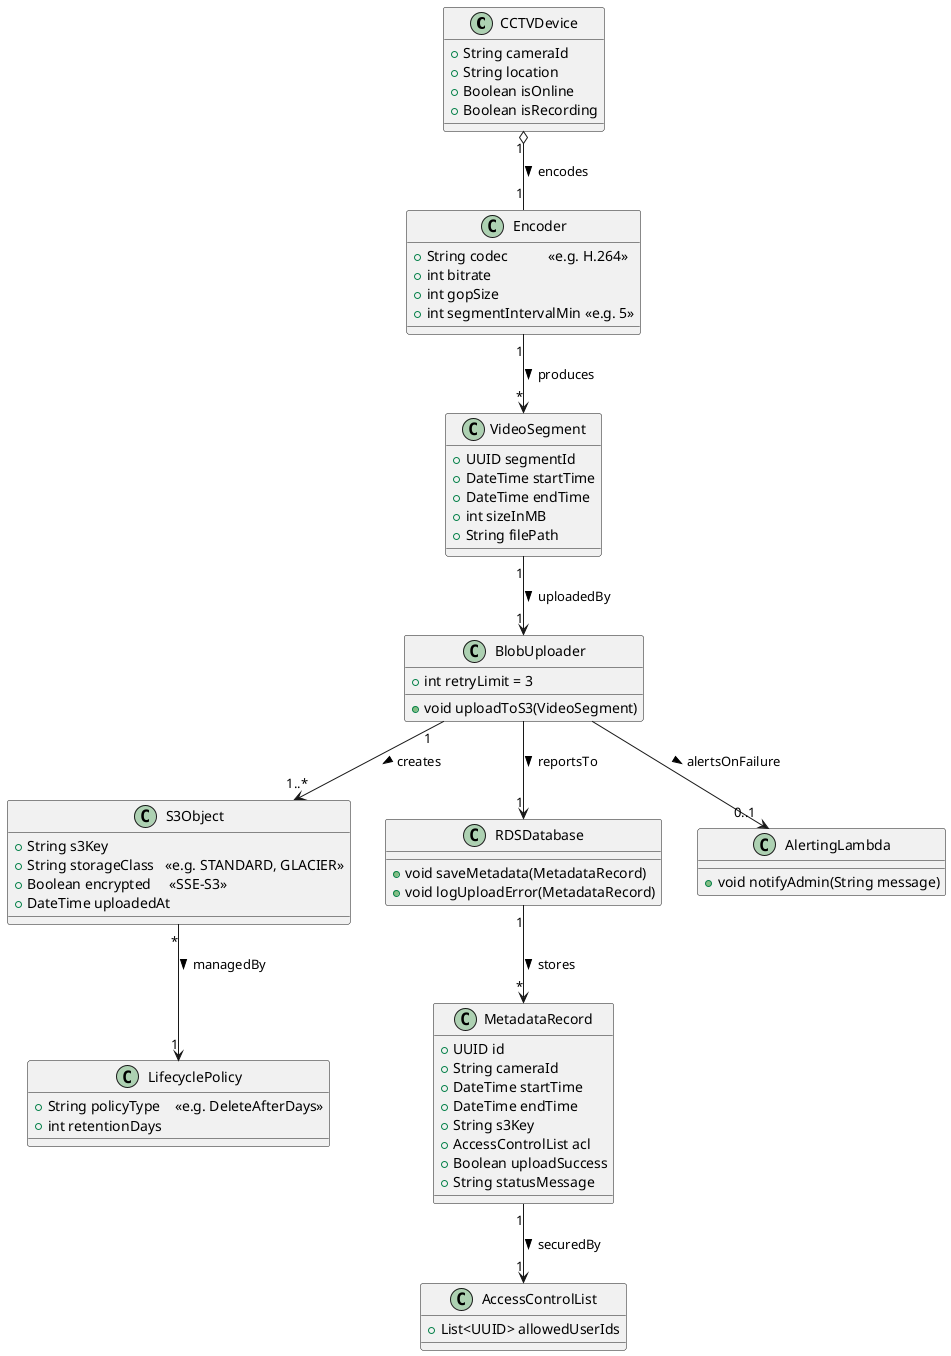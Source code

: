 @startuml
'== Video Recording and Metadata Storage ==

class CCTVDevice {
    +String cameraId
    +String location
    +Boolean isOnline
    +Boolean isRecording
}

class Encoder {
    +String codec           <<e.g. H.264>>
    +int bitrate
    +int gopSize
    +int segmentIntervalMin <<e.g. 5>>
}

class VideoSegment {
    +UUID segmentId
    +DateTime startTime
    +DateTime endTime
    +int sizeInMB
    +String filePath
}

class BlobUploader {
    +int retryLimit = 3
    +void uploadToS3(VideoSegment)
}

class S3Object {
    +String s3Key
    +String storageClass   <<e.g. STANDARD, GLACIER>>
    +Boolean encrypted     <<SSE-S3>>
    +DateTime uploadedAt
}

class LifecyclePolicy {
    +String policyType    <<e.g. DeleteAfterDays>>
    +int retentionDays
}

class MetadataRecord {
    +UUID id
    +String cameraId
    +DateTime startTime
    +DateTime endTime
    +String s3Key
    +AccessControlList acl
    +Boolean uploadSuccess
    +String statusMessage
}

class AccessControlList {
    +List<UUID> allowedUserIds
}

class RDSDatabase {
    +void saveMetadata(MetadataRecord)
    +void logUploadError(MetadataRecord)
}

class AlertingLambda {
    +void notifyAdmin(String message)
}

CCTVDevice "1" o-- "1" Encoder                 : encodes >
Encoder "1" --> "*" VideoSegment              : produces >
VideoSegment "1" --> "1" BlobUploader         : uploadedBy >
BlobUploader "1" --> "1..*" S3Object          : creates >
S3Object "*" --> "1" LifecyclePolicy          : managedBy >
BlobUploader --> "1" RDSDatabase              : reportsTo >
RDSDatabase "1" --> "*" MetadataRecord        : stores >
MetadataRecord "1" --> "1" AccessControlList  : securedBy >
BlobUploader --> "0..1" AlertingLambda        : alertsOnFailure >

@enduml

